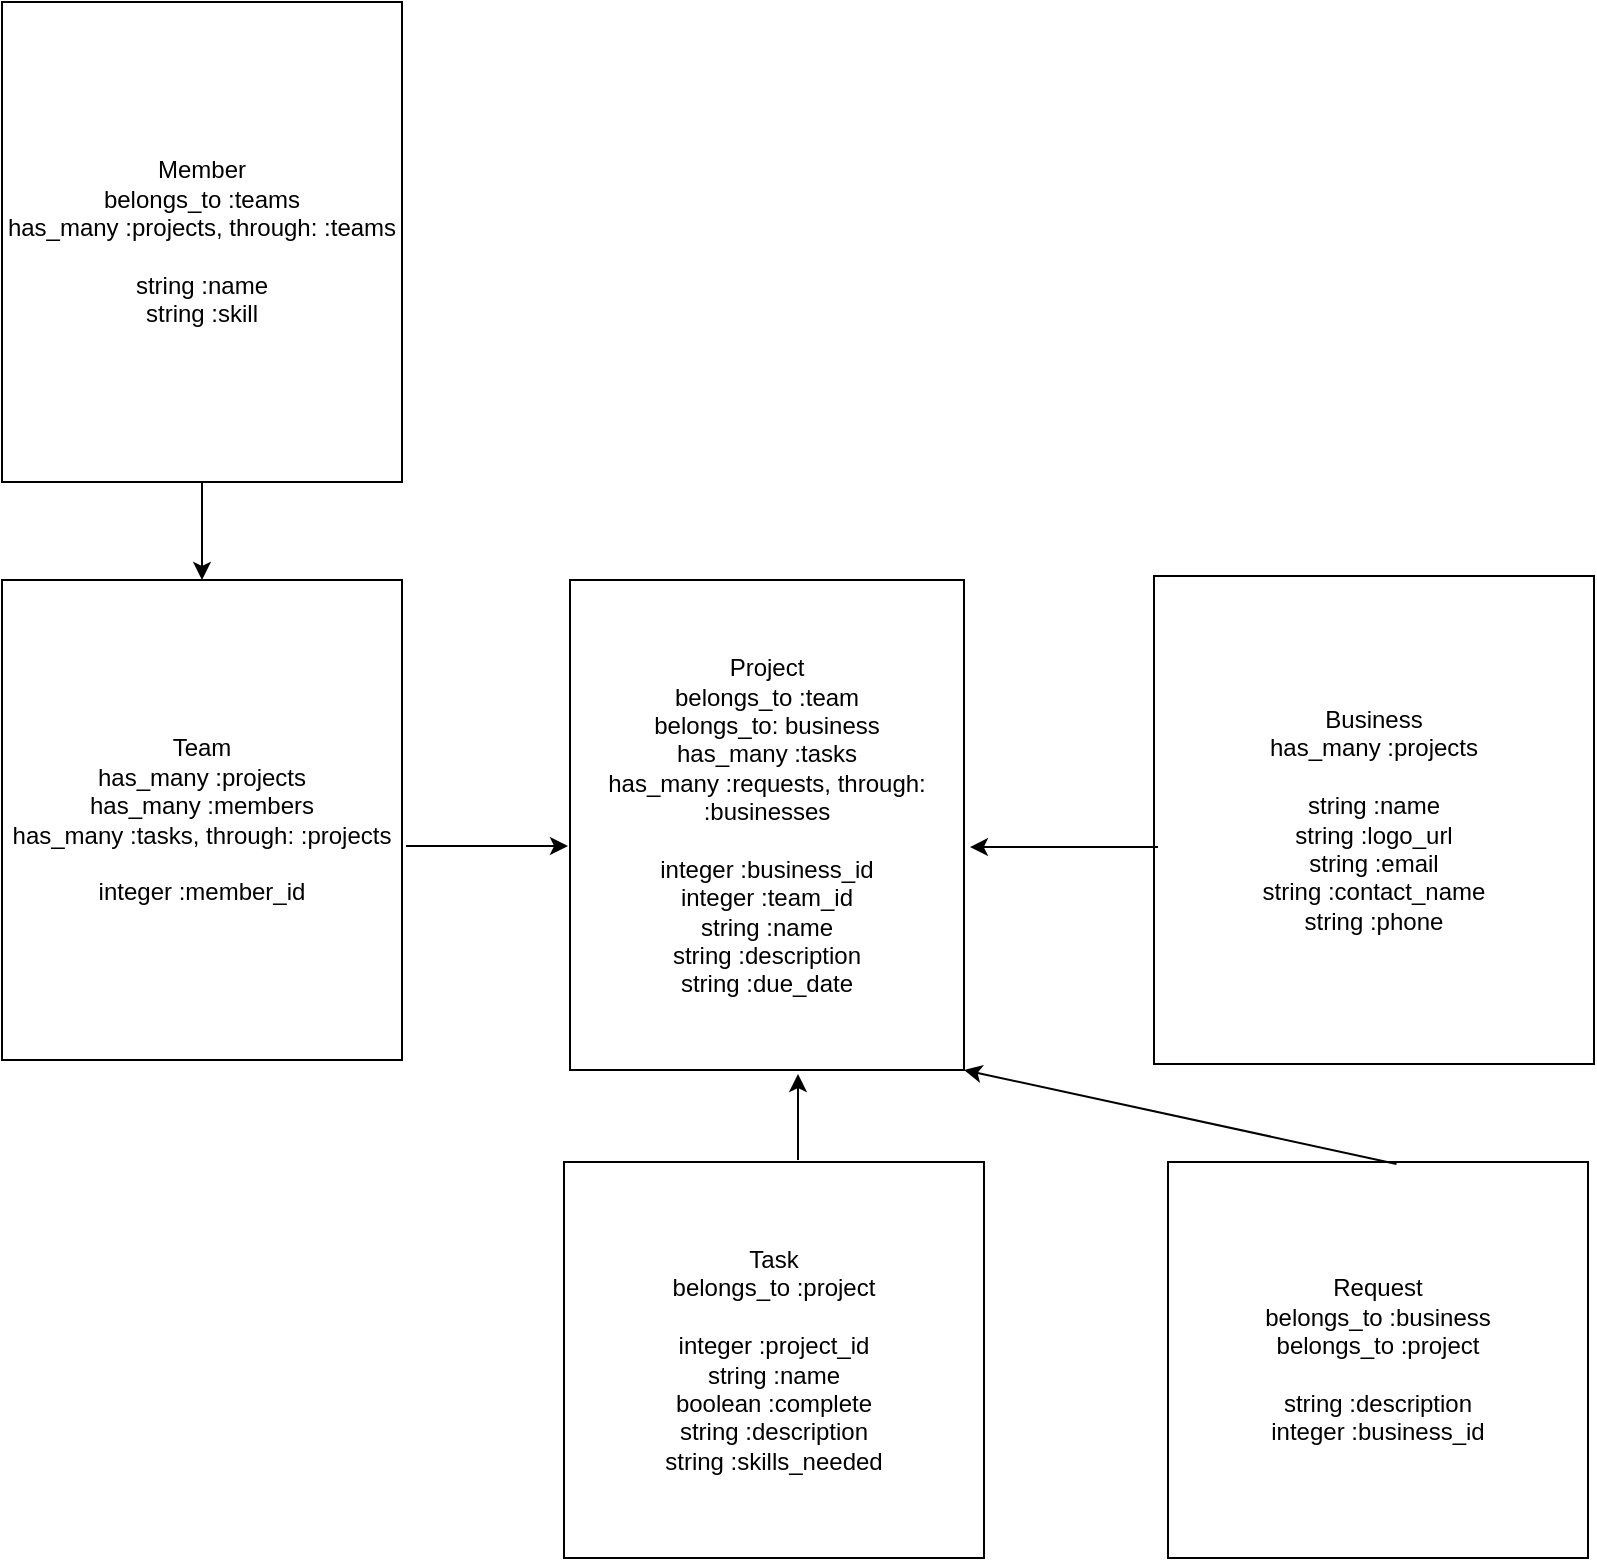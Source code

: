 <mxfile>
    <diagram id="aNdP3EPnXgJZaNv3R9gw" name="Page-1">
        <mxGraphModel dx="809" dy="545" grid="0" gridSize="10" guides="1" tooltips="1" connect="1" arrows="1" fold="1" page="1" pageScale="1" pageWidth="850" pageHeight="1100" math="0" shadow="0">
            <root>
                <mxCell id="0"/>
                <mxCell id="1" parent="0"/>
                <mxCell id="2" value="Team&lt;br&gt;has_many :projects&lt;br&gt;has_many :members&lt;br&gt;has_many :tasks, through: :projects&lt;br&gt;&lt;br&gt;integer :member_id" style="whiteSpace=wrap;html=1;" parent="1" vertex="1">
                    <mxGeometry x="26" y="399" width="200" height="240" as="geometry"/>
                </mxCell>
                <mxCell id="3" value="Project&lt;br&gt;belongs_to :team&lt;br&gt;belongs_to: business&lt;br&gt;has_many :tasks&lt;br&gt;has_many :requests, through: :businesses&lt;br&gt;&lt;br&gt;integer :business_id&lt;br&gt;integer :team_id&lt;br&gt;string :name&lt;br&gt;string :description&lt;br&gt;string :due_date" style="whiteSpace=wrap;html=1;" parent="1" vertex="1">
                    <mxGeometry x="310" y="399" width="197" height="245" as="geometry"/>
                </mxCell>
                <mxCell id="5" value="Business&lt;br&gt;has_many :projects&lt;br&gt;&lt;br&gt;string :name&lt;br&gt;string :logo_url&lt;br&gt;string :email&lt;br&gt;string :contact_name&lt;br&gt;string :phone" style="whiteSpace=wrap;html=1;" parent="1" vertex="1">
                    <mxGeometry x="602" y="397" width="220" height="244" as="geometry"/>
                </mxCell>
                <mxCell id="6" value="" style="endArrow=classic;html=1;entryX=1.015;entryY=0.59;entryDx=0;entryDy=0;entryPerimeter=0;exitX=0;exitY=0.592;exitDx=0;exitDy=0;exitPerimeter=0;" parent="1" edge="1">
                    <mxGeometry width="50" height="50" relative="1" as="geometry">
                        <mxPoint x="604" y="532.448" as="sourcePoint"/>
                        <mxPoint x="509.955" y="532.55" as="targetPoint"/>
                    </mxGeometry>
                </mxCell>
                <mxCell id="7" value="" style="endArrow=classic;html=1;exitX=1.01;exitY=0.554;exitDx=0;exitDy=0;exitPerimeter=0;" parent="1" source="2" edge="1">
                    <mxGeometry width="50" height="50" relative="1" as="geometry">
                        <mxPoint x="430" y="714" as="sourcePoint"/>
                        <mxPoint x="309" y="532" as="targetPoint"/>
                    </mxGeometry>
                </mxCell>
                <mxCell id="8" value="Task&lt;br&gt;belongs_to :project&lt;br&gt;&lt;br&gt;integer :project_id&lt;br&gt;string :name&lt;br&gt;boolean :complete&lt;br&gt;string :description&lt;br&gt;string :skills_needed" style="whiteSpace=wrap;html=1;" parent="1" vertex="1">
                    <mxGeometry x="307" y="690" width="210" height="198" as="geometry"/>
                </mxCell>
                <mxCell id="9" value="" style="endArrow=classic;html=1;" parent="1" edge="1">
                    <mxGeometry width="50" height="50" relative="1" as="geometry">
                        <mxPoint x="424" y="689" as="sourcePoint"/>
                        <mxPoint x="424" y="646" as="targetPoint"/>
                    </mxGeometry>
                </mxCell>
                <mxCell id="10" value="Request&lt;br&gt;belongs_to :business&lt;br&gt;belongs_to :project&lt;br&gt;&lt;br&gt;string :description&lt;br&gt;integer :business_id" style="whiteSpace=wrap;html=1;" parent="1" vertex="1">
                    <mxGeometry x="609" y="690" width="210" height="198" as="geometry"/>
                </mxCell>
                <mxCell id="11" value="" style="endArrow=classic;html=1;exitX=0.544;exitY=0.025;exitDx=0;exitDy=0;exitPerimeter=0;entryX=1;entryY=1;entryDx=0;entryDy=0;" parent="1" edge="1" target="3">
                    <mxGeometry width="50" height="50" relative="1" as="geometry">
                        <mxPoint x="723.24" y="690.95" as="sourcePoint"/>
                        <mxPoint x="723.24" y="642.66" as="targetPoint"/>
                    </mxGeometry>
                </mxCell>
                <mxCell id="12" value="Member&lt;br&gt;belongs_to :teams&lt;br&gt;has_many :projects, through: :teams&lt;br&gt;&lt;br&gt;string :name&lt;br&gt;string :skill" style="whiteSpace=wrap;html=1;" parent="1" vertex="1">
                    <mxGeometry x="26" y="110" width="200" height="240" as="geometry"/>
                </mxCell>
                <mxCell id="13" value="" style="endArrow=classic;html=1;exitX=0.5;exitY=1;exitDx=0;exitDy=0;" parent="1" source="12" target="2" edge="1">
                    <mxGeometry width="50" height="50" relative="1" as="geometry">
                        <mxPoint x="470" y="557" as="sourcePoint"/>
                        <mxPoint x="520" y="507" as="targetPoint"/>
                    </mxGeometry>
                </mxCell>
            </root>
        </mxGraphModel>
    </diagram>
</mxfile>